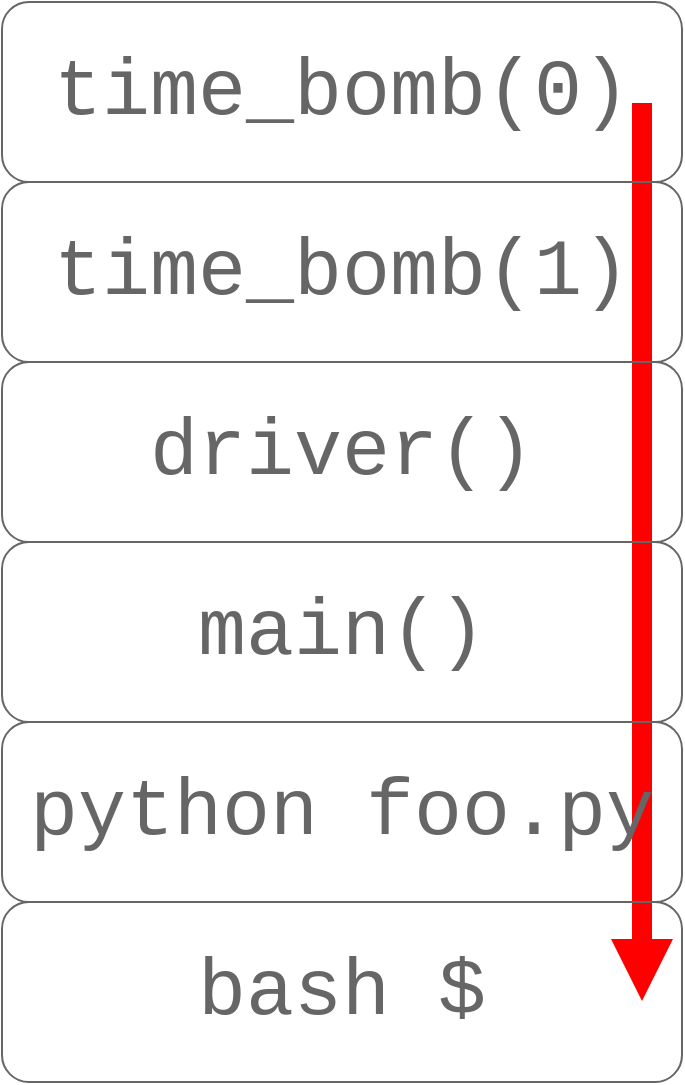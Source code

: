 <mxfile>
    <diagram id="9kdgPQH1CmULbw3L3B88" name="Page-1">
        <mxGraphModel dx="564" dy="579" grid="1" gridSize="10" guides="1" tooltips="1" connect="1" arrows="1" fold="1" page="1" pageScale="1" pageWidth="827" pageHeight="1169" math="0" shadow="0">
            <root>
                <mxCell id="0"/>
                <mxCell id="1" parent="0"/>
                <mxCell id="15" value="" style="shape=flexArrow;endArrow=classic;html=1;fontFamily=Courier New;fontSize=40;fontColor=#666666;fillColor=#FF0000;strokeColor=none;endSize=10;" edge="1" parent="1">
                    <mxGeometry width="50" height="50" relative="1" as="geometry">
                        <mxPoint x="480" y="90" as="sourcePoint"/>
                        <mxPoint x="480" y="540" as="targetPoint"/>
                    </mxGeometry>
                </mxCell>
                <mxCell id="9" value="&lt;span style=&quot;font-family: &amp;#34;courier new&amp;#34;&quot;&gt;&lt;font style=&quot;font-size: 40px&quot;&gt;time_bomb(0)&lt;/font&gt;&lt;/span&gt;" style="rounded=1;whiteSpace=wrap;html=1;fontColor=#666666;strokeColor=#666666;fillColor=none;" vertex="1" parent="1">
                    <mxGeometry x="160" y="40" width="340" height="90" as="geometry"/>
                </mxCell>
                <mxCell id="10" value="&lt;span style=&quot;font-family: &amp;#34;courier new&amp;#34;&quot;&gt;&lt;font style=&quot;font-size: 40px&quot;&gt;time_bomb(1)&lt;/font&gt;&lt;/span&gt;" style="rounded=1;whiteSpace=wrap;html=1;fontColor=#666666;strokeColor=#666666;fillColor=none;" vertex="1" parent="1">
                    <mxGeometry x="160" y="130" width="340" height="90" as="geometry"/>
                </mxCell>
                <mxCell id="11" value="&lt;span style=&quot;font-family: &amp;#34;courier new&amp;#34;&quot;&gt;&lt;font style=&quot;font-size: 40px&quot;&gt;driver()&lt;/font&gt;&lt;/span&gt;" style="rounded=1;whiteSpace=wrap;html=1;fontColor=#666666;strokeColor=#666666;fillColor=none;" vertex="1" parent="1">
                    <mxGeometry x="160" y="220" width="340" height="90" as="geometry"/>
                </mxCell>
                <mxCell id="12" value="&lt;span style=&quot;font-family: &amp;#34;courier new&amp;#34;&quot;&gt;&lt;font style=&quot;font-size: 40px&quot;&gt;main()&lt;/font&gt;&lt;/span&gt;" style="rounded=1;whiteSpace=wrap;html=1;fontColor=#666666;strokeColor=#666666;fillColor=none;" vertex="1" parent="1">
                    <mxGeometry x="160" y="310" width="340" height="90" as="geometry"/>
                </mxCell>
                <mxCell id="13" value="&lt;span style=&quot;font-family: &amp;#34;courier new&amp;#34;&quot;&gt;&lt;font style=&quot;font-size: 40px&quot;&gt;python foo.py&lt;/font&gt;&lt;/span&gt;" style="rounded=1;whiteSpace=wrap;html=1;fontColor=#666666;strokeColor=#666666;fillColor=none;" vertex="1" parent="1">
                    <mxGeometry x="160" y="400" width="340" height="90" as="geometry"/>
                </mxCell>
                <mxCell id="14" value="&lt;span style=&quot;font-family: &amp;#34;courier new&amp;#34;&quot;&gt;&lt;font style=&quot;font-size: 40px&quot;&gt;bash $&lt;/font&gt;&lt;/span&gt;" style="rounded=1;whiteSpace=wrap;html=1;fontColor=#666666;strokeColor=#666666;fillColor=none;" vertex="1" parent="1">
                    <mxGeometry x="160" y="490" width="340" height="90" as="geometry"/>
                </mxCell>
            </root>
        </mxGraphModel>
    </diagram>
</mxfile>